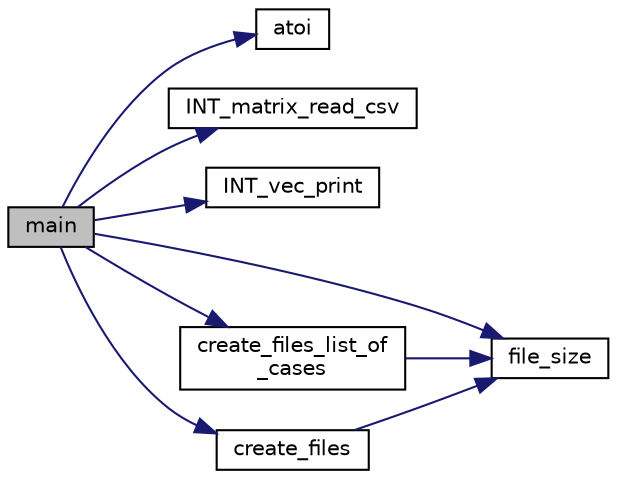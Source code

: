 digraph "main"
{
  edge [fontname="Helvetica",fontsize="10",labelfontname="Helvetica",labelfontsize="10"];
  node [fontname="Helvetica",fontsize="10",shape=record];
  rankdir="LR";
  Node8 [label="main",height=0.2,width=0.4,color="black", fillcolor="grey75", style="filled", fontcolor="black"];
  Node8 -> Node9 [color="midnightblue",fontsize="10",style="solid",fontname="Helvetica"];
  Node9 [label="atoi",height=0.2,width=0.4,color="black", fillcolor="white", style="filled",URL="$d9/d60/discreta_8h.html#ad0ac71cbcb495289e474437d6b7d7fac"];
  Node8 -> Node10 [color="midnightblue",fontsize="10",style="solid",fontname="Helvetica"];
  Node10 [label="INT_matrix_read_csv",height=0.2,width=0.4,color="black", fillcolor="white", style="filled",URL="$d5/db4/io__and__os_8h.html#aac568740f8144e9f3aa010add972f552"];
  Node8 -> Node11 [color="midnightblue",fontsize="10",style="solid",fontname="Helvetica"];
  Node11 [label="INT_vec_print",height=0.2,width=0.4,color="black", fillcolor="white", style="filled",URL="$df/dbf/sajeeb_8_c.html#a79a5901af0b47dd0d694109543c027fe"];
  Node8 -> Node12 [color="midnightblue",fontsize="10",style="solid",fontname="Helvetica"];
  Node12 [label="file_size",height=0.2,width=0.4,color="black", fillcolor="white", style="filled",URL="$df/dbf/sajeeb_8_c.html#a5c37cf5785204b6e9adf647dc14d0e50"];
  Node8 -> Node13 [color="midnightblue",fontsize="10",style="solid",fontname="Helvetica"];
  Node13 [label="create_files_list_of\l_cases",height=0.2,width=0.4,color="black", fillcolor="white", style="filled",URL="$da/da1/create__file_8_c.html#a833db54419ed0793e8fb76ad125060c8"];
  Node13 -> Node12 [color="midnightblue",fontsize="10",style="solid",fontname="Helvetica"];
  Node8 -> Node14 [color="midnightblue",fontsize="10",style="solid",fontname="Helvetica"];
  Node14 [label="create_files",height=0.2,width=0.4,color="black", fillcolor="white", style="filled",URL="$da/da1/create__file_8_c.html#a0ed5f4f5b7c9cbc8b44460d01c6c189c"];
  Node14 -> Node12 [color="midnightblue",fontsize="10",style="solid",fontname="Helvetica"];
}
